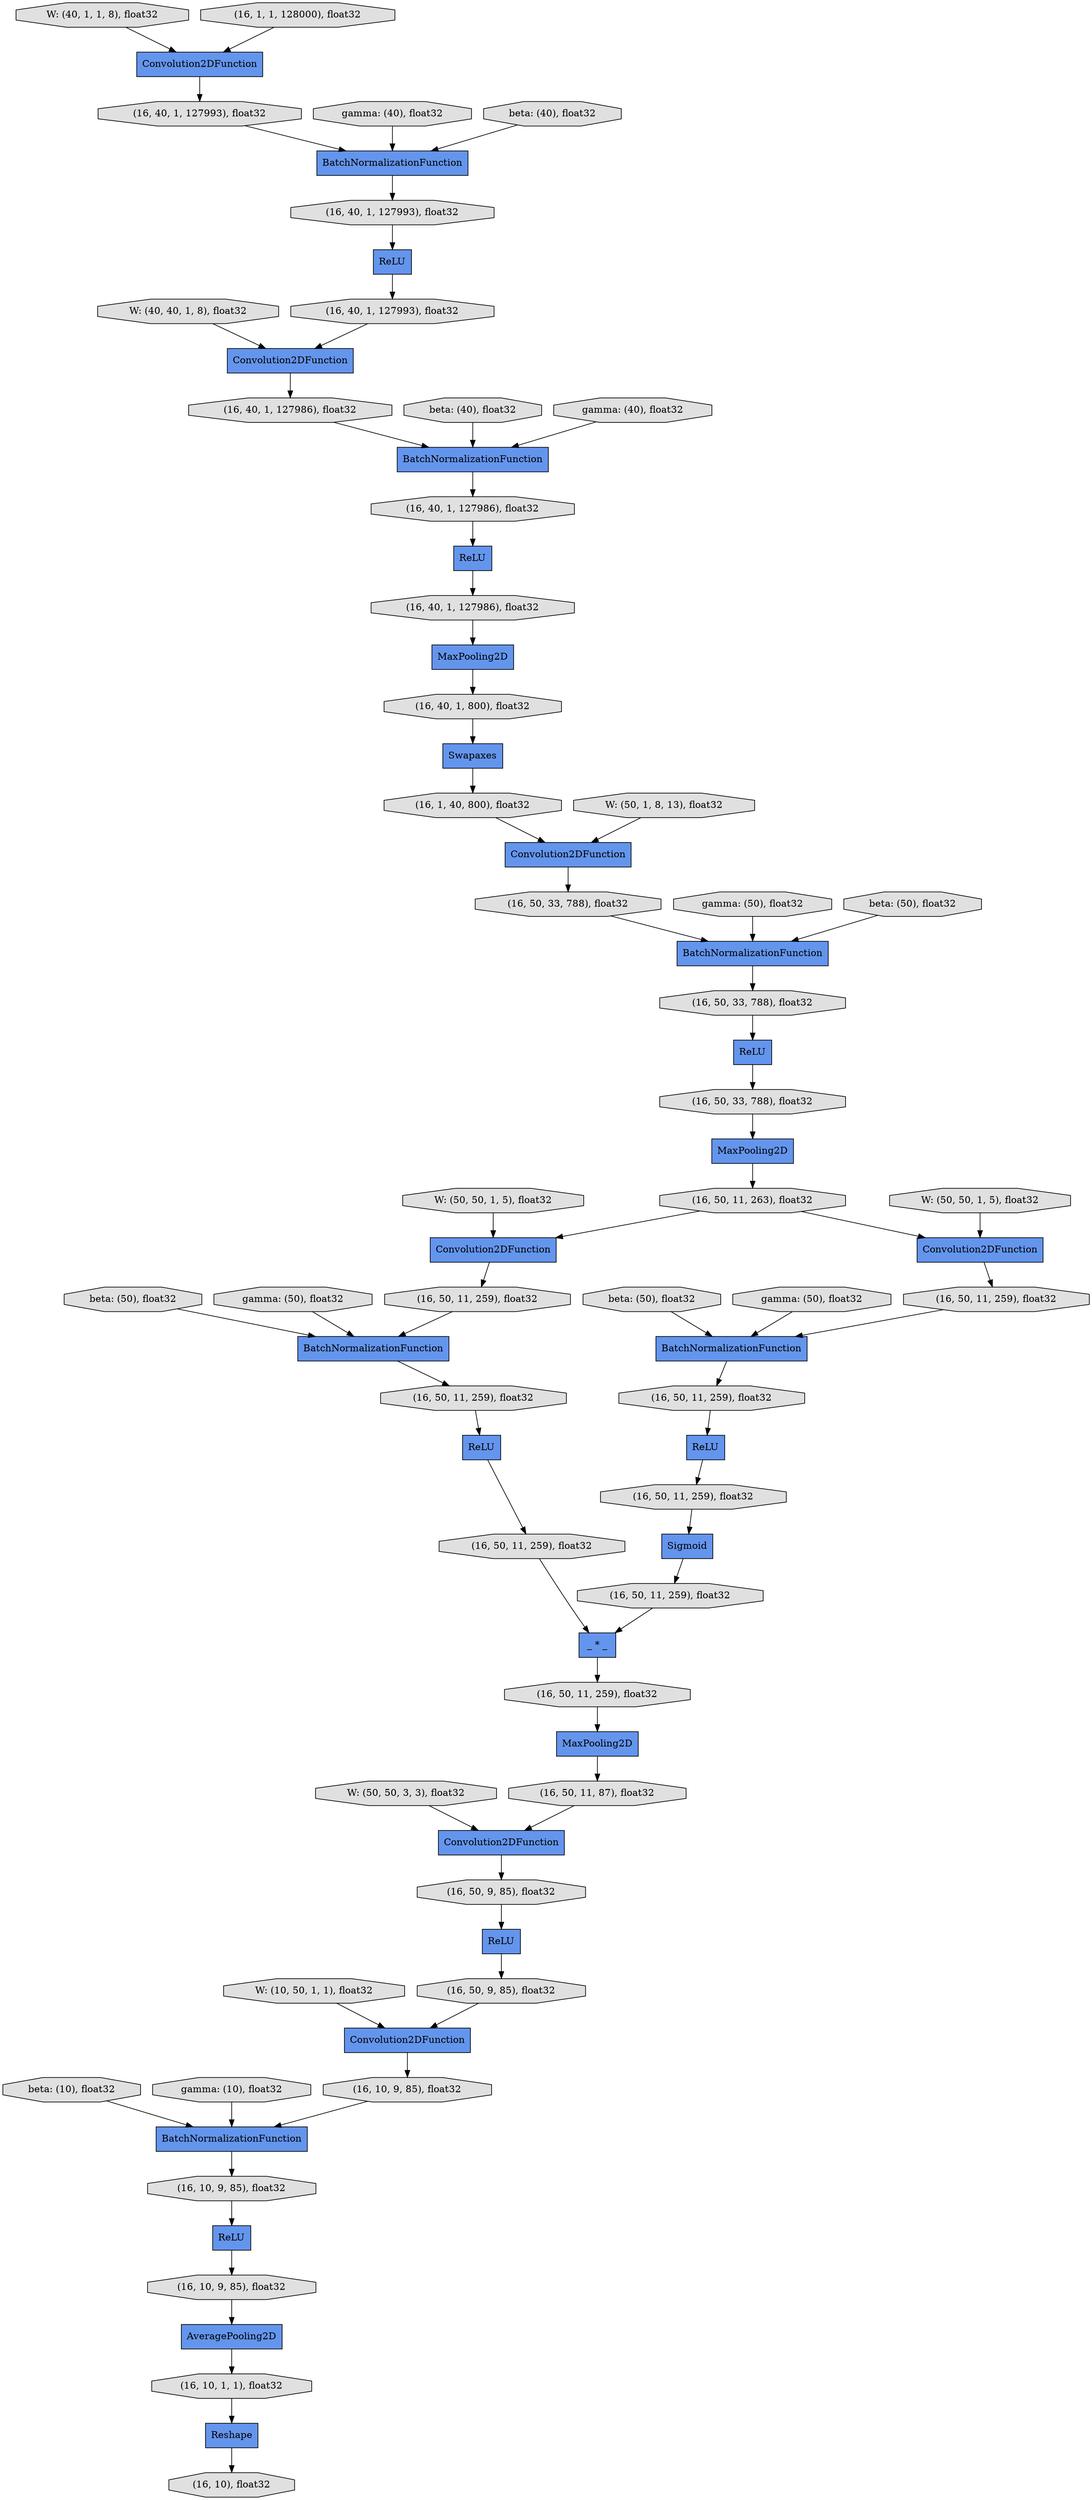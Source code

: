 digraph graphname{rankdir=TB;140698345285648 [shape="record",style="filled",fillcolor="#6495ED",label="Convolution2DFunction"];140699295341712 [shape="octagon",style="filled",fillcolor="#E0E0E0",label="(16, 40, 1, 127986), float32"];140699295338576 [shape="record",style="filled",fillcolor="#6495ED",label="MaxPooling2D"];140698338069520 [shape="record",style="filled",fillcolor="#6495ED",label="BatchNormalizationFunction"];140698309748880 [shape="octagon",style="filled",fillcolor="#E0E0E0",label="W: (40, 1, 1, 8), float32"];140698397665424 [shape="octagon",style="filled",fillcolor="#E0E0E0",label="W: (10, 50, 1, 1), float32"];140699295339664 [shape="record",style="filled",fillcolor="#6495ED",label="Convolution2DFunction"];140698338068112 [shape="octagon",style="filled",fillcolor="#E0E0E0",label="(16, 50, 33, 788), float32"];140698397665488 [shape="octagon",style="filled",fillcolor="#E0E0E0",label="beta: (10), float32"];140698142561296 [shape="octagon",style="filled",fillcolor="#E0E0E0",label="W: (40, 40, 1, 8), float32"];140698345284304 [shape="octagon",style="filled",fillcolor="#E0E0E0",label="(16, 10, 1, 1), float32"];140699295338768 [shape="octagon",style="filled",fillcolor="#E0E0E0",label="(16, 40, 1, 127986), float32"];140698338066576 [shape="record",style="filled",fillcolor="#6495ED",label="Convolution2DFunction"];140698338066768 [shape="record",style="filled",fillcolor="#6495ED",label="ReLU"];140698338067856 [shape="octagon",style="filled",fillcolor="#E0E0E0",label="(16, 50, 11, 259), float32"];140698338068624 [shape="record",style="filled",fillcolor="#6495ED",label="ReLU"];140698338068880 [shape="octagon",style="filled",fillcolor="#E0E0E0",label="(16, 50, 11, 259), float32"];140698342793808 [shape="octagon",style="filled",fillcolor="#E0E0E0",label="gamma: (50), float32"];140698338066896 [shape="octagon",style="filled",fillcolor="#E0E0E0",label="(16, 50, 33, 788), float32"];140699295339600 [shape="octagon",style="filled",fillcolor="#E0E0E0",label="(16, 40, 1, 800), float32"];140698397663760 [shape="octagon",style="filled",fillcolor="#E0E0E0",label="gamma: (10), float32"];140698344563472 [shape="record",style="filled",fillcolor="#6495ED",label="BatchNormalizationFunction"];140698142561104 [shape="octagon",style="filled",fillcolor="#E0E0E0",label="beta: (40), float32"];140698338069072 [shape="record",style="filled",fillcolor="#6495ED",label="MaxPooling2D"];140699295340368 [shape="octagon",style="filled",fillcolor="#E0E0E0",label="(16, 1, 40, 800), float32"];140699295341200 [shape="octagon",style="filled",fillcolor="#E0E0E0",label="(16, 40, 1, 127993), float32"];140698338067024 [shape="record",style="filled",fillcolor="#6495ED",label="_ * _"];140698345286352 [shape="octagon",style="filled",fillcolor="#E0E0E0",label="(16, 10, 9, 85), float32"];140698345287120 [shape="record",style="filled",fillcolor="#6495ED",label="AveragePooling2D"];140698338067216 [shape="octagon",style="filled",fillcolor="#E0E0E0",label="(16, 50, 33, 788), float32"];140698342043216 [shape="octagon",style="filled",fillcolor="#E0E0E0",label="W: (50, 50, 1, 5), float32"];140698338068048 [shape="octagon",style="filled",fillcolor="#E0E0E0",label="(16, 50, 11, 263), float32"];140698142563152 [shape="octagon",style="filled",fillcolor="#E0E0E0",label="gamma: (50), float32"];140698345285776 [shape="octagon",style="filled",fillcolor="#E0E0E0",label="(16, 10, 9, 85), float32"];140698338069392 [shape="record",style="filled",fillcolor="#6495ED",label="ReLU"];140698345284560 [shape="record",style="filled",fillcolor="#6495ED",label="Reshape"];140699295341072 [shape="octagon",style="filled",fillcolor="#E0E0E0",label="(16, 40, 1, 127993), float32"];140698338070352 [shape="octagon",style="filled",fillcolor="#E0E0E0",label="(16, 50, 11, 259), float32"];140698342794256 [shape="octagon",style="filled",fillcolor="#E0E0E0",label="W: (50, 50, 1, 5), float32"];140698142563984 [shape="octagon",style="filled",fillcolor="#E0E0E0",label="beta: (50), float32"];140699295340112 [shape="record",style="filled",fillcolor="#6495ED",label="ReLU"];140698342794320 [shape="octagon",style="filled",fillcolor="#E0E0E0",label="beta: (50), float32"];140698338066960 [shape="record",style="filled",fillcolor="#6495ED",label="Convolution2DFunction"];140698338069648 [shape="record",style="filled",fillcolor="#6495ED",label="Convolution2DFunction"];140698338067152 [shape="record",style="filled",fillcolor="#6495ED",label="BatchNormalizationFunction"];140698338068176 [shape="octagon",style="filled",fillcolor="#E0E0E0",label="(16, 50, 11, 259), float32"];140698338069200 [shape="record",style="filled",fillcolor="#6495ED",label="BatchNormalizationFunction"];140698338070224 [shape="octagon",style="filled",fillcolor="#E0E0E0",label="(16, 50, 11, 259), float32"];140698338069840 [shape="record",style="filled",fillcolor="#6495ED",label="ReLU"];140698397666192 [shape="octagon",style="filled",fillcolor="#E0E0E0",label="beta: (50), float32"];140698397664656 [shape="octagon",style="filled",fillcolor="#E0E0E0",label="(16, 1, 1, 128000), float32"];140698345285072 [shape="octagon",style="filled",fillcolor="#E0E0E0",label="(16, 10), float32"];140698309747216 [shape="octagon",style="filled",fillcolor="#E0E0E0",label="gamma: (40), float32"];140698338070096 [shape="octagon",style="filled",fillcolor="#E0E0E0",label="(16, 50, 9, 85), float32"];140698142562704 [shape="octagon",style="filled",fillcolor="#E0E0E0",label="W: (50, 1, 8, 13), float32"];140698338070032 [shape="octagon",style="filled",fillcolor="#E0E0E0",label="(16, 50, 11, 259), float32"];140699295339472 [shape="octagon",style="filled",fillcolor="#E0E0E0",label="(16, 40, 1, 127993), float32"];140698135650192 [shape="record",style="filled",fillcolor="#6495ED",label="Convolution2DFunction"];140699295338832 [shape="record",style="filled",fillcolor="#6495ED",label="Convolution2DFunction"];140698345287248 [shape="octagon",style="filled",fillcolor="#E0E0E0",label="(16, 10, 9, 85), float32"];140699295340880 [shape="record",style="filled",fillcolor="#6495ED",label="BatchNormalizationFunction"];140698342041232 [shape="octagon",style="filled",fillcolor="#E0E0E0",label="W: (50, 50, 3, 3), float32"];140699295341904 [shape="octagon",style="filled",fillcolor="#E0E0E0",label="(16, 40, 1, 127986), float32"];140698345285328 [shape="record",style="filled",fillcolor="#6495ED",label="ReLU"];140698338067920 [shape="record",style="filled",fillcolor="#6495ED",label="MaxPooling2D"];140698338070480 [shape="octagon",style="filled",fillcolor="#E0E0E0",label="(16, 50, 11, 259), float32"];140698342041360 [shape="octagon",style="filled",fillcolor="#E0E0E0",label="gamma: (50), float32"];140698020863184 [shape="octagon",style="filled",fillcolor="#E0E0E0",label="beta: (40), float32"];140698345287504 [shape="record",style="filled",fillcolor="#6495ED",label="BatchNormalizationFunction"];140699295341136 [shape="record",style="filled",fillcolor="#6495ED",label="Swapaxes"];140698338070160 [shape="octagon",style="filled",fillcolor="#E0E0E0",label="(16, 50, 11, 259), float32"];140698345287568 [shape="octagon",style="filled",fillcolor="#E0E0E0",label="(16, 50, 9, 85), float32"];140699295341776 [shape="record",style="filled",fillcolor="#6495ED",label="ReLU"];140698338068432 [shape="octagon",style="filled",fillcolor="#E0E0E0",label="(16, 50, 11, 87), float32"];140698142562064 [shape="octagon",style="filled",fillcolor="#E0E0E0",label="gamma: (40), float32"];140698338067792 [shape="record",style="filled",fillcolor="#6495ED",label="Sigmoid"];140698397663760 -> 140698345287504;140699295341712 -> 140699295340880;140698397665424 -> 140698345285648;140699295338576 -> 140699295339600;140698338069840 -> 140698345287568;140698345285776 -> 140698345287504;140698342041232 -> 140698338069648;140698397664656 -> 140698135650192;140698142561296 -> 140699295339664;140698345286352 -> 140698345287120;140698338068176 -> 140698338068624;140699295340112 -> 140699295341904;140698338069648 -> 140698338070096;140699295339472 -> 140699295341776;140698345284304 -> 140698345284560;140698342041360 -> 140698338067152;140698345284560 -> 140698345285072;140698338070352 -> 140698338069392;140698338066896 -> 140698338066768;140698338070224 -> 140698338069200;140699295341200 -> 140699295339664;140698338068112 -> 140698338069520;140698338067152 -> 140698338068176;140698338067792 -> 140698338070160;140698338070480 -> 140698338067152;140698338068432 -> 140698338069648;140699295341776 -> 140699295341200;140698338067216 -> 140698338067920;140698342794320 -> 140698338069200;140699295339600 -> 140699295341136;140698338069200 -> 140698338070352;140698338070032 -> 140698338067024;140698345287120 -> 140698345284304;140698142563152 -> 140698338069520;140698338070160 -> 140698338067024;140698338069072 -> 140698338068432;140698345287504 -> 140698345287248;140698142561104 -> 140699295340880;140698309747216 -> 140698344563472;140699295341904 -> 140699295338576;140698345285328 -> 140698345286352;140698338068048 -> 140698338066576;140698338066960 -> 140698338070224;140698345287248 -> 140698345285328;140698342793808 -> 140698338069200;140698338068048 -> 140698338066960;140698338067024 -> 140698338068880;140698342794256 -> 140698338066960;140699295338832 -> 140698338068112;140698345285648 -> 140698345285776;140698344563472 -> 140699295339472;140699295338768 -> 140699295340112;140698338066768 -> 140698338067216;140698338067856 -> 140698338067792;140698338068624 -> 140698338067856;140698309748880 -> 140698135650192;140698142563984 -> 140698338069520;140698397666192 -> 140698338067152;140699295340368 -> 140699295338832;140699295341136 -> 140699295340368;140698142562064 -> 140699295340880;140698338068880 -> 140698338069072;140698135650192 -> 140699295341072;140699295339664 -> 140699295341712;140698142562704 -> 140699295338832;140698345287568 -> 140698345285648;140698338066576 -> 140698338070480;140699295341072 -> 140698344563472;140698338070096 -> 140698338069840;140698342043216 -> 140698338066576;140698020863184 -> 140698344563472;140699295340880 -> 140699295338768;140698338067920 -> 140698338068048;140698397665488 -> 140698345287504;140698338069520 -> 140698338066896;140698338069392 -> 140698338070032;}